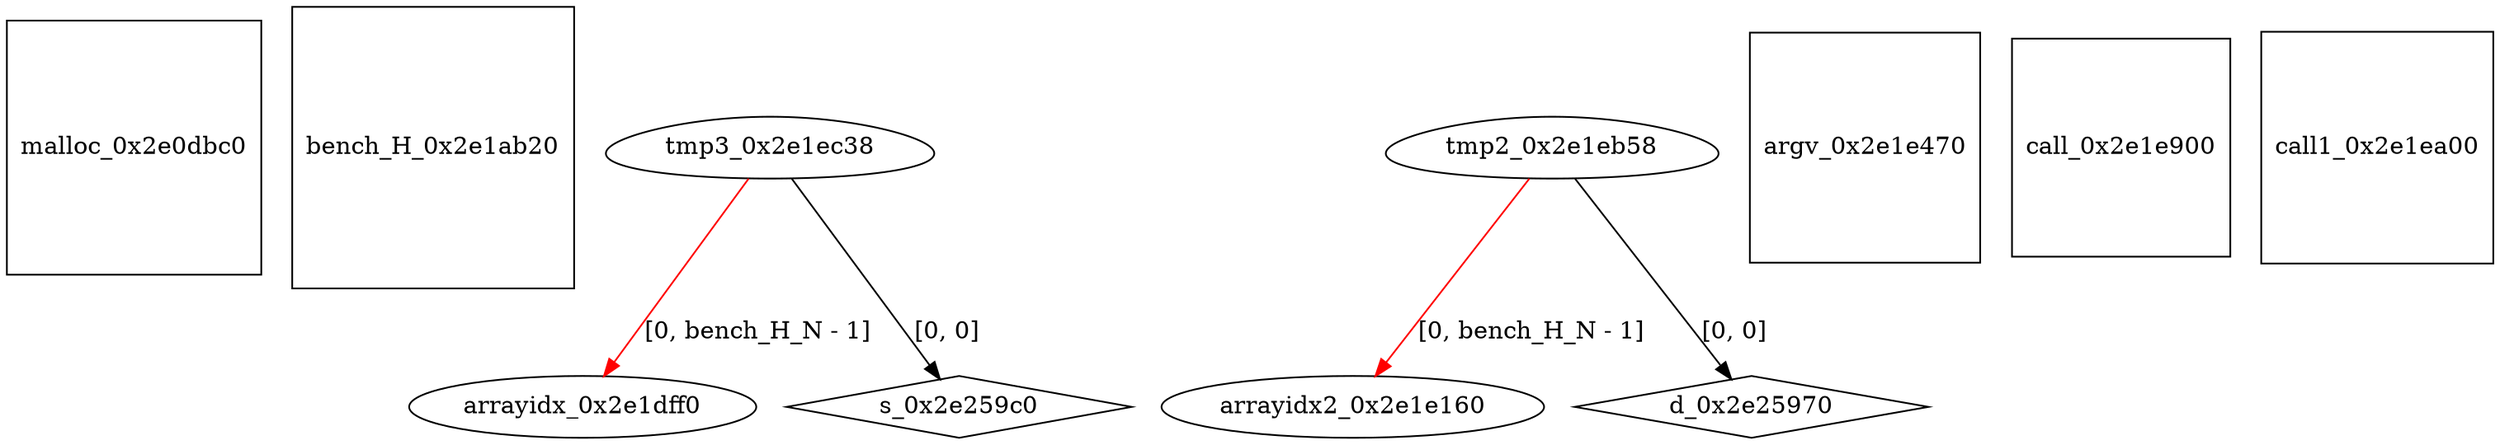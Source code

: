 digraph grafico {
"malloc_0x2e0dbc0" [shape=square];
"bench_H_0x2e1ab20" [shape=square];
"arrayidx_0x2e1dff0" [shape=ellipse];
"tmp3_0x2e1ec38" -> "arrayidx_0x2e1dff0" [label="[0, bench_H_N - 1]",color=red];
"arrayidx2_0x2e1e160" [shape=ellipse];
"tmp2_0x2e1eb58" -> "arrayidx2_0x2e1e160" [label="[0, bench_H_N - 1]",color=red];
"argv_0x2e1e470" [shape=square];
"call_0x2e1e900" [shape=square];
"call1_0x2e1ea00" [shape=square];
"tmp2_0x2e1eb58" [shape=egg];
"tmp3_0x2e1ec38" [shape=egg];
"d_0x2e25970" [shape=diamond];
"tmp2_0x2e1eb58" -> "d_0x2e25970" [label="[0, 0]"];
"s_0x2e259c0" [shape=diamond];
"tmp3_0x2e1ec38" -> "s_0x2e259c0" [label="[0, 0]"];
}